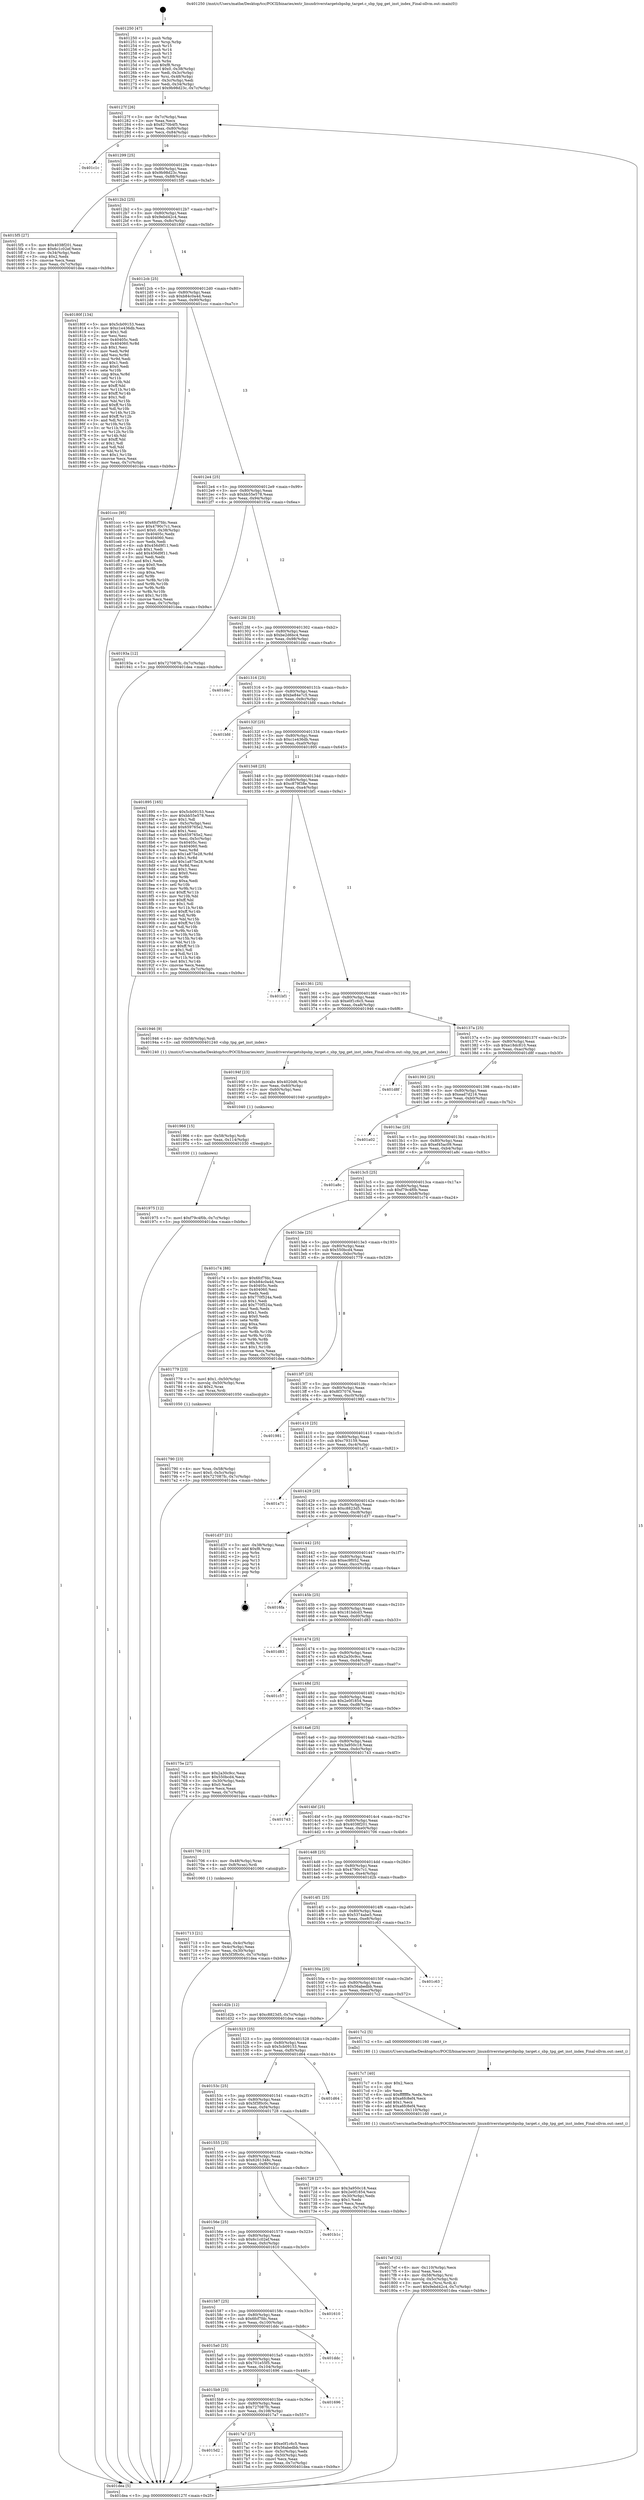 digraph "0x401250" {
  label = "0x401250 (/mnt/c/Users/mathe/Desktop/tcc/POCII/binaries/extr_linuxdriverstargetsbpsbp_target.c_sbp_tpg_get_inst_index_Final-ollvm.out::main(0))"
  labelloc = "t"
  node[shape=record]

  Entry [label="",width=0.3,height=0.3,shape=circle,fillcolor=black,style=filled]
  "0x40127f" [label="{
     0x40127f [26]\l
     | [instrs]\l
     &nbsp;&nbsp;0x40127f \<+3\>: mov -0x7c(%rbp),%eax\l
     &nbsp;&nbsp;0x401282 \<+2\>: mov %eax,%ecx\l
     &nbsp;&nbsp;0x401284 \<+6\>: sub $0x8270b4f5,%ecx\l
     &nbsp;&nbsp;0x40128a \<+3\>: mov %eax,-0x80(%rbp)\l
     &nbsp;&nbsp;0x40128d \<+6\>: mov %ecx,-0x84(%rbp)\l
     &nbsp;&nbsp;0x401293 \<+6\>: je 0000000000401c1c \<main+0x9cc\>\l
  }"]
  "0x401c1c" [label="{
     0x401c1c\l
  }", style=dashed]
  "0x401299" [label="{
     0x401299 [25]\l
     | [instrs]\l
     &nbsp;&nbsp;0x401299 \<+5\>: jmp 000000000040129e \<main+0x4e\>\l
     &nbsp;&nbsp;0x40129e \<+3\>: mov -0x80(%rbp),%eax\l
     &nbsp;&nbsp;0x4012a1 \<+5\>: sub $0x9b98d23c,%eax\l
     &nbsp;&nbsp;0x4012a6 \<+6\>: mov %eax,-0x88(%rbp)\l
     &nbsp;&nbsp;0x4012ac \<+6\>: je 00000000004015f5 \<main+0x3a5\>\l
  }"]
  Exit [label="",width=0.3,height=0.3,shape=circle,fillcolor=black,style=filled,peripheries=2]
  "0x4015f5" [label="{
     0x4015f5 [27]\l
     | [instrs]\l
     &nbsp;&nbsp;0x4015f5 \<+5\>: mov $0x4038f201,%eax\l
     &nbsp;&nbsp;0x4015fa \<+5\>: mov $0x6c1c02ef,%ecx\l
     &nbsp;&nbsp;0x4015ff \<+3\>: mov -0x34(%rbp),%edx\l
     &nbsp;&nbsp;0x401602 \<+3\>: cmp $0x2,%edx\l
     &nbsp;&nbsp;0x401605 \<+3\>: cmovne %ecx,%eax\l
     &nbsp;&nbsp;0x401608 \<+3\>: mov %eax,-0x7c(%rbp)\l
     &nbsp;&nbsp;0x40160b \<+5\>: jmp 0000000000401dea \<main+0xb9a\>\l
  }"]
  "0x4012b2" [label="{
     0x4012b2 [25]\l
     | [instrs]\l
     &nbsp;&nbsp;0x4012b2 \<+5\>: jmp 00000000004012b7 \<main+0x67\>\l
     &nbsp;&nbsp;0x4012b7 \<+3\>: mov -0x80(%rbp),%eax\l
     &nbsp;&nbsp;0x4012ba \<+5\>: sub $0x9ebd42c4,%eax\l
     &nbsp;&nbsp;0x4012bf \<+6\>: mov %eax,-0x8c(%rbp)\l
     &nbsp;&nbsp;0x4012c5 \<+6\>: je 000000000040180f \<main+0x5bf\>\l
  }"]
  "0x401dea" [label="{
     0x401dea [5]\l
     | [instrs]\l
     &nbsp;&nbsp;0x401dea \<+5\>: jmp 000000000040127f \<main+0x2f\>\l
  }"]
  "0x401250" [label="{
     0x401250 [47]\l
     | [instrs]\l
     &nbsp;&nbsp;0x401250 \<+1\>: push %rbp\l
     &nbsp;&nbsp;0x401251 \<+3\>: mov %rsp,%rbp\l
     &nbsp;&nbsp;0x401254 \<+2\>: push %r15\l
     &nbsp;&nbsp;0x401256 \<+2\>: push %r14\l
     &nbsp;&nbsp;0x401258 \<+2\>: push %r13\l
     &nbsp;&nbsp;0x40125a \<+2\>: push %r12\l
     &nbsp;&nbsp;0x40125c \<+1\>: push %rbx\l
     &nbsp;&nbsp;0x40125d \<+7\>: sub $0xf8,%rsp\l
     &nbsp;&nbsp;0x401264 \<+7\>: movl $0x0,-0x38(%rbp)\l
     &nbsp;&nbsp;0x40126b \<+3\>: mov %edi,-0x3c(%rbp)\l
     &nbsp;&nbsp;0x40126e \<+4\>: mov %rsi,-0x48(%rbp)\l
     &nbsp;&nbsp;0x401272 \<+3\>: mov -0x3c(%rbp),%edi\l
     &nbsp;&nbsp;0x401275 \<+3\>: mov %edi,-0x34(%rbp)\l
     &nbsp;&nbsp;0x401278 \<+7\>: movl $0x9b98d23c,-0x7c(%rbp)\l
  }"]
  "0x401975" [label="{
     0x401975 [12]\l
     | [instrs]\l
     &nbsp;&nbsp;0x401975 \<+7\>: movl $0xf79c4f0b,-0x7c(%rbp)\l
     &nbsp;&nbsp;0x40197c \<+5\>: jmp 0000000000401dea \<main+0xb9a\>\l
  }"]
  "0x40180f" [label="{
     0x40180f [134]\l
     | [instrs]\l
     &nbsp;&nbsp;0x40180f \<+5\>: mov $0x5cb09153,%eax\l
     &nbsp;&nbsp;0x401814 \<+5\>: mov $0xc1e436db,%ecx\l
     &nbsp;&nbsp;0x401819 \<+2\>: mov $0x1,%dl\l
     &nbsp;&nbsp;0x40181b \<+2\>: xor %esi,%esi\l
     &nbsp;&nbsp;0x40181d \<+7\>: mov 0x40405c,%edi\l
     &nbsp;&nbsp;0x401824 \<+8\>: mov 0x404060,%r8d\l
     &nbsp;&nbsp;0x40182c \<+3\>: sub $0x1,%esi\l
     &nbsp;&nbsp;0x40182f \<+3\>: mov %edi,%r9d\l
     &nbsp;&nbsp;0x401832 \<+3\>: add %esi,%r9d\l
     &nbsp;&nbsp;0x401835 \<+4\>: imul %r9d,%edi\l
     &nbsp;&nbsp;0x401839 \<+3\>: and $0x1,%edi\l
     &nbsp;&nbsp;0x40183c \<+3\>: cmp $0x0,%edi\l
     &nbsp;&nbsp;0x40183f \<+4\>: sete %r10b\l
     &nbsp;&nbsp;0x401843 \<+4\>: cmp $0xa,%r8d\l
     &nbsp;&nbsp;0x401847 \<+4\>: setl %r11b\l
     &nbsp;&nbsp;0x40184b \<+3\>: mov %r10b,%bl\l
     &nbsp;&nbsp;0x40184e \<+3\>: xor $0xff,%bl\l
     &nbsp;&nbsp;0x401851 \<+3\>: mov %r11b,%r14b\l
     &nbsp;&nbsp;0x401854 \<+4\>: xor $0xff,%r14b\l
     &nbsp;&nbsp;0x401858 \<+3\>: xor $0x1,%dl\l
     &nbsp;&nbsp;0x40185b \<+3\>: mov %bl,%r15b\l
     &nbsp;&nbsp;0x40185e \<+4\>: and $0xff,%r15b\l
     &nbsp;&nbsp;0x401862 \<+3\>: and %dl,%r10b\l
     &nbsp;&nbsp;0x401865 \<+3\>: mov %r14b,%r12b\l
     &nbsp;&nbsp;0x401868 \<+4\>: and $0xff,%r12b\l
     &nbsp;&nbsp;0x40186c \<+3\>: and %dl,%r11b\l
     &nbsp;&nbsp;0x40186f \<+3\>: or %r10b,%r15b\l
     &nbsp;&nbsp;0x401872 \<+3\>: or %r11b,%r12b\l
     &nbsp;&nbsp;0x401875 \<+3\>: xor %r12b,%r15b\l
     &nbsp;&nbsp;0x401878 \<+3\>: or %r14b,%bl\l
     &nbsp;&nbsp;0x40187b \<+3\>: xor $0xff,%bl\l
     &nbsp;&nbsp;0x40187e \<+3\>: or $0x1,%dl\l
     &nbsp;&nbsp;0x401881 \<+2\>: and %dl,%bl\l
     &nbsp;&nbsp;0x401883 \<+3\>: or %bl,%r15b\l
     &nbsp;&nbsp;0x401886 \<+4\>: test $0x1,%r15b\l
     &nbsp;&nbsp;0x40188a \<+3\>: cmovne %ecx,%eax\l
     &nbsp;&nbsp;0x40188d \<+3\>: mov %eax,-0x7c(%rbp)\l
     &nbsp;&nbsp;0x401890 \<+5\>: jmp 0000000000401dea \<main+0xb9a\>\l
  }"]
  "0x4012cb" [label="{
     0x4012cb [25]\l
     | [instrs]\l
     &nbsp;&nbsp;0x4012cb \<+5\>: jmp 00000000004012d0 \<main+0x80\>\l
     &nbsp;&nbsp;0x4012d0 \<+3\>: mov -0x80(%rbp),%eax\l
     &nbsp;&nbsp;0x4012d3 \<+5\>: sub $0xb84c0a4d,%eax\l
     &nbsp;&nbsp;0x4012d8 \<+6\>: mov %eax,-0x90(%rbp)\l
     &nbsp;&nbsp;0x4012de \<+6\>: je 0000000000401ccc \<main+0xa7c\>\l
  }"]
  "0x401966" [label="{
     0x401966 [15]\l
     | [instrs]\l
     &nbsp;&nbsp;0x401966 \<+4\>: mov -0x58(%rbp),%rdi\l
     &nbsp;&nbsp;0x40196a \<+6\>: mov %eax,-0x114(%rbp)\l
     &nbsp;&nbsp;0x401970 \<+5\>: call 0000000000401030 \<free@plt\>\l
     | [calls]\l
     &nbsp;&nbsp;0x401030 \{1\} (unknown)\l
  }"]
  "0x401ccc" [label="{
     0x401ccc [95]\l
     | [instrs]\l
     &nbsp;&nbsp;0x401ccc \<+5\>: mov $0x6fcf7fdc,%eax\l
     &nbsp;&nbsp;0x401cd1 \<+5\>: mov $0x4790c7c1,%ecx\l
     &nbsp;&nbsp;0x401cd6 \<+7\>: movl $0x0,-0x38(%rbp)\l
     &nbsp;&nbsp;0x401cdd \<+7\>: mov 0x40405c,%edx\l
     &nbsp;&nbsp;0x401ce4 \<+7\>: mov 0x404060,%esi\l
     &nbsp;&nbsp;0x401ceb \<+2\>: mov %edx,%edi\l
     &nbsp;&nbsp;0x401ced \<+6\>: sub $0x456d9f11,%edi\l
     &nbsp;&nbsp;0x401cf3 \<+3\>: sub $0x1,%edi\l
     &nbsp;&nbsp;0x401cf6 \<+6\>: add $0x456d9f11,%edi\l
     &nbsp;&nbsp;0x401cfc \<+3\>: imul %edi,%edx\l
     &nbsp;&nbsp;0x401cff \<+3\>: and $0x1,%edx\l
     &nbsp;&nbsp;0x401d02 \<+3\>: cmp $0x0,%edx\l
     &nbsp;&nbsp;0x401d05 \<+4\>: sete %r8b\l
     &nbsp;&nbsp;0x401d09 \<+3\>: cmp $0xa,%esi\l
     &nbsp;&nbsp;0x401d0c \<+4\>: setl %r9b\l
     &nbsp;&nbsp;0x401d10 \<+3\>: mov %r8b,%r10b\l
     &nbsp;&nbsp;0x401d13 \<+3\>: and %r9b,%r10b\l
     &nbsp;&nbsp;0x401d16 \<+3\>: xor %r9b,%r8b\l
     &nbsp;&nbsp;0x401d19 \<+3\>: or %r8b,%r10b\l
     &nbsp;&nbsp;0x401d1c \<+4\>: test $0x1,%r10b\l
     &nbsp;&nbsp;0x401d20 \<+3\>: cmovne %ecx,%eax\l
     &nbsp;&nbsp;0x401d23 \<+3\>: mov %eax,-0x7c(%rbp)\l
     &nbsp;&nbsp;0x401d26 \<+5\>: jmp 0000000000401dea \<main+0xb9a\>\l
  }"]
  "0x4012e4" [label="{
     0x4012e4 [25]\l
     | [instrs]\l
     &nbsp;&nbsp;0x4012e4 \<+5\>: jmp 00000000004012e9 \<main+0x99\>\l
     &nbsp;&nbsp;0x4012e9 \<+3\>: mov -0x80(%rbp),%eax\l
     &nbsp;&nbsp;0x4012ec \<+5\>: sub $0xbb55e578,%eax\l
     &nbsp;&nbsp;0x4012f1 \<+6\>: mov %eax,-0x94(%rbp)\l
     &nbsp;&nbsp;0x4012f7 \<+6\>: je 000000000040193a \<main+0x6ea\>\l
  }"]
  "0x40194f" [label="{
     0x40194f [23]\l
     | [instrs]\l
     &nbsp;&nbsp;0x40194f \<+10\>: movabs $0x4020d6,%rdi\l
     &nbsp;&nbsp;0x401959 \<+3\>: mov %eax,-0x60(%rbp)\l
     &nbsp;&nbsp;0x40195c \<+3\>: mov -0x60(%rbp),%esi\l
     &nbsp;&nbsp;0x40195f \<+2\>: mov $0x0,%al\l
     &nbsp;&nbsp;0x401961 \<+5\>: call 0000000000401040 \<printf@plt\>\l
     | [calls]\l
     &nbsp;&nbsp;0x401040 \{1\} (unknown)\l
  }"]
  "0x40193a" [label="{
     0x40193a [12]\l
     | [instrs]\l
     &nbsp;&nbsp;0x40193a \<+7\>: movl $0x727087fc,-0x7c(%rbp)\l
     &nbsp;&nbsp;0x401941 \<+5\>: jmp 0000000000401dea \<main+0xb9a\>\l
  }"]
  "0x4012fd" [label="{
     0x4012fd [25]\l
     | [instrs]\l
     &nbsp;&nbsp;0x4012fd \<+5\>: jmp 0000000000401302 \<main+0xb2\>\l
     &nbsp;&nbsp;0x401302 \<+3\>: mov -0x80(%rbp),%eax\l
     &nbsp;&nbsp;0x401305 \<+5\>: sub $0xbe2d6bc4,%eax\l
     &nbsp;&nbsp;0x40130a \<+6\>: mov %eax,-0x98(%rbp)\l
     &nbsp;&nbsp;0x401310 \<+6\>: je 0000000000401d4c \<main+0xafc\>\l
  }"]
  "0x4017ef" [label="{
     0x4017ef [32]\l
     | [instrs]\l
     &nbsp;&nbsp;0x4017ef \<+6\>: mov -0x110(%rbp),%ecx\l
     &nbsp;&nbsp;0x4017f5 \<+3\>: imul %eax,%ecx\l
     &nbsp;&nbsp;0x4017f8 \<+4\>: mov -0x58(%rbp),%rsi\l
     &nbsp;&nbsp;0x4017fc \<+4\>: movslq -0x5c(%rbp),%rdi\l
     &nbsp;&nbsp;0x401800 \<+3\>: mov %ecx,(%rsi,%rdi,4)\l
     &nbsp;&nbsp;0x401803 \<+7\>: movl $0x9ebd42c4,-0x7c(%rbp)\l
     &nbsp;&nbsp;0x40180a \<+5\>: jmp 0000000000401dea \<main+0xb9a\>\l
  }"]
  "0x401d4c" [label="{
     0x401d4c\l
  }", style=dashed]
  "0x401316" [label="{
     0x401316 [25]\l
     | [instrs]\l
     &nbsp;&nbsp;0x401316 \<+5\>: jmp 000000000040131b \<main+0xcb\>\l
     &nbsp;&nbsp;0x40131b \<+3\>: mov -0x80(%rbp),%eax\l
     &nbsp;&nbsp;0x40131e \<+5\>: sub $0xbe84e7c5,%eax\l
     &nbsp;&nbsp;0x401323 \<+6\>: mov %eax,-0x9c(%rbp)\l
     &nbsp;&nbsp;0x401329 \<+6\>: je 0000000000401bfd \<main+0x9ad\>\l
  }"]
  "0x4017c7" [label="{
     0x4017c7 [40]\l
     | [instrs]\l
     &nbsp;&nbsp;0x4017c7 \<+5\>: mov $0x2,%ecx\l
     &nbsp;&nbsp;0x4017cc \<+1\>: cltd\l
     &nbsp;&nbsp;0x4017cd \<+2\>: idiv %ecx\l
     &nbsp;&nbsp;0x4017cf \<+6\>: imul $0xfffffffe,%edx,%ecx\l
     &nbsp;&nbsp;0x4017d5 \<+6\>: sub $0xa6fc8ef4,%ecx\l
     &nbsp;&nbsp;0x4017db \<+3\>: add $0x1,%ecx\l
     &nbsp;&nbsp;0x4017de \<+6\>: add $0xa6fc8ef4,%ecx\l
     &nbsp;&nbsp;0x4017e4 \<+6\>: mov %ecx,-0x110(%rbp)\l
     &nbsp;&nbsp;0x4017ea \<+5\>: call 0000000000401160 \<next_i\>\l
     | [calls]\l
     &nbsp;&nbsp;0x401160 \{1\} (/mnt/c/Users/mathe/Desktop/tcc/POCII/binaries/extr_linuxdriverstargetsbpsbp_target.c_sbp_tpg_get_inst_index_Final-ollvm.out::next_i)\l
  }"]
  "0x401bfd" [label="{
     0x401bfd\l
  }", style=dashed]
  "0x40132f" [label="{
     0x40132f [25]\l
     | [instrs]\l
     &nbsp;&nbsp;0x40132f \<+5\>: jmp 0000000000401334 \<main+0xe4\>\l
     &nbsp;&nbsp;0x401334 \<+3\>: mov -0x80(%rbp),%eax\l
     &nbsp;&nbsp;0x401337 \<+5\>: sub $0xc1e436db,%eax\l
     &nbsp;&nbsp;0x40133c \<+6\>: mov %eax,-0xa0(%rbp)\l
     &nbsp;&nbsp;0x401342 \<+6\>: je 0000000000401895 \<main+0x645\>\l
  }"]
  "0x4015d2" [label="{
     0x4015d2\l
  }", style=dashed]
  "0x401895" [label="{
     0x401895 [165]\l
     | [instrs]\l
     &nbsp;&nbsp;0x401895 \<+5\>: mov $0x5cb09153,%eax\l
     &nbsp;&nbsp;0x40189a \<+5\>: mov $0xbb55e578,%ecx\l
     &nbsp;&nbsp;0x40189f \<+2\>: mov $0x1,%dl\l
     &nbsp;&nbsp;0x4018a1 \<+3\>: mov -0x5c(%rbp),%esi\l
     &nbsp;&nbsp;0x4018a4 \<+6\>: add $0x659765e2,%esi\l
     &nbsp;&nbsp;0x4018aa \<+3\>: add $0x1,%esi\l
     &nbsp;&nbsp;0x4018ad \<+6\>: sub $0x659765e2,%esi\l
     &nbsp;&nbsp;0x4018b3 \<+3\>: mov %esi,-0x5c(%rbp)\l
     &nbsp;&nbsp;0x4018b6 \<+7\>: mov 0x40405c,%esi\l
     &nbsp;&nbsp;0x4018bd \<+7\>: mov 0x404060,%edi\l
     &nbsp;&nbsp;0x4018c4 \<+3\>: mov %esi,%r8d\l
     &nbsp;&nbsp;0x4018c7 \<+7\>: sub $0x1a875e28,%r8d\l
     &nbsp;&nbsp;0x4018ce \<+4\>: sub $0x1,%r8d\l
     &nbsp;&nbsp;0x4018d2 \<+7\>: add $0x1a875e28,%r8d\l
     &nbsp;&nbsp;0x4018d9 \<+4\>: imul %r8d,%esi\l
     &nbsp;&nbsp;0x4018dd \<+3\>: and $0x1,%esi\l
     &nbsp;&nbsp;0x4018e0 \<+3\>: cmp $0x0,%esi\l
     &nbsp;&nbsp;0x4018e3 \<+4\>: sete %r9b\l
     &nbsp;&nbsp;0x4018e7 \<+3\>: cmp $0xa,%edi\l
     &nbsp;&nbsp;0x4018ea \<+4\>: setl %r10b\l
     &nbsp;&nbsp;0x4018ee \<+3\>: mov %r9b,%r11b\l
     &nbsp;&nbsp;0x4018f1 \<+4\>: xor $0xff,%r11b\l
     &nbsp;&nbsp;0x4018f5 \<+3\>: mov %r10b,%bl\l
     &nbsp;&nbsp;0x4018f8 \<+3\>: xor $0xff,%bl\l
     &nbsp;&nbsp;0x4018fb \<+3\>: xor $0x1,%dl\l
     &nbsp;&nbsp;0x4018fe \<+3\>: mov %r11b,%r14b\l
     &nbsp;&nbsp;0x401901 \<+4\>: and $0xff,%r14b\l
     &nbsp;&nbsp;0x401905 \<+3\>: and %dl,%r9b\l
     &nbsp;&nbsp;0x401908 \<+3\>: mov %bl,%r15b\l
     &nbsp;&nbsp;0x40190b \<+4\>: and $0xff,%r15b\l
     &nbsp;&nbsp;0x40190f \<+3\>: and %dl,%r10b\l
     &nbsp;&nbsp;0x401912 \<+3\>: or %r9b,%r14b\l
     &nbsp;&nbsp;0x401915 \<+3\>: or %r10b,%r15b\l
     &nbsp;&nbsp;0x401918 \<+3\>: xor %r15b,%r14b\l
     &nbsp;&nbsp;0x40191b \<+3\>: or %bl,%r11b\l
     &nbsp;&nbsp;0x40191e \<+4\>: xor $0xff,%r11b\l
     &nbsp;&nbsp;0x401922 \<+3\>: or $0x1,%dl\l
     &nbsp;&nbsp;0x401925 \<+3\>: and %dl,%r11b\l
     &nbsp;&nbsp;0x401928 \<+3\>: or %r11b,%r14b\l
     &nbsp;&nbsp;0x40192b \<+4\>: test $0x1,%r14b\l
     &nbsp;&nbsp;0x40192f \<+3\>: cmovne %ecx,%eax\l
     &nbsp;&nbsp;0x401932 \<+3\>: mov %eax,-0x7c(%rbp)\l
     &nbsp;&nbsp;0x401935 \<+5\>: jmp 0000000000401dea \<main+0xb9a\>\l
  }"]
  "0x401348" [label="{
     0x401348 [25]\l
     | [instrs]\l
     &nbsp;&nbsp;0x401348 \<+5\>: jmp 000000000040134d \<main+0xfd\>\l
     &nbsp;&nbsp;0x40134d \<+3\>: mov -0x80(%rbp),%eax\l
     &nbsp;&nbsp;0x401350 \<+5\>: sub $0xc879f38e,%eax\l
     &nbsp;&nbsp;0x401355 \<+6\>: mov %eax,-0xa4(%rbp)\l
     &nbsp;&nbsp;0x40135b \<+6\>: je 0000000000401bf1 \<main+0x9a1\>\l
  }"]
  "0x4017a7" [label="{
     0x4017a7 [27]\l
     | [instrs]\l
     &nbsp;&nbsp;0x4017a7 \<+5\>: mov $0xe0f1c6c5,%eax\l
     &nbsp;&nbsp;0x4017ac \<+5\>: mov $0x56abedbb,%ecx\l
     &nbsp;&nbsp;0x4017b1 \<+3\>: mov -0x5c(%rbp),%edx\l
     &nbsp;&nbsp;0x4017b4 \<+3\>: cmp -0x50(%rbp),%edx\l
     &nbsp;&nbsp;0x4017b7 \<+3\>: cmovl %ecx,%eax\l
     &nbsp;&nbsp;0x4017ba \<+3\>: mov %eax,-0x7c(%rbp)\l
     &nbsp;&nbsp;0x4017bd \<+5\>: jmp 0000000000401dea \<main+0xb9a\>\l
  }"]
  "0x401bf1" [label="{
     0x401bf1\l
  }", style=dashed]
  "0x401361" [label="{
     0x401361 [25]\l
     | [instrs]\l
     &nbsp;&nbsp;0x401361 \<+5\>: jmp 0000000000401366 \<main+0x116\>\l
     &nbsp;&nbsp;0x401366 \<+3\>: mov -0x80(%rbp),%eax\l
     &nbsp;&nbsp;0x401369 \<+5\>: sub $0xe0f1c6c5,%eax\l
     &nbsp;&nbsp;0x40136e \<+6\>: mov %eax,-0xa8(%rbp)\l
     &nbsp;&nbsp;0x401374 \<+6\>: je 0000000000401946 \<main+0x6f6\>\l
  }"]
  "0x4015b9" [label="{
     0x4015b9 [25]\l
     | [instrs]\l
     &nbsp;&nbsp;0x4015b9 \<+5\>: jmp 00000000004015be \<main+0x36e\>\l
     &nbsp;&nbsp;0x4015be \<+3\>: mov -0x80(%rbp),%eax\l
     &nbsp;&nbsp;0x4015c1 \<+5\>: sub $0x727087fc,%eax\l
     &nbsp;&nbsp;0x4015c6 \<+6\>: mov %eax,-0x108(%rbp)\l
     &nbsp;&nbsp;0x4015cc \<+6\>: je 00000000004017a7 \<main+0x557\>\l
  }"]
  "0x401946" [label="{
     0x401946 [9]\l
     | [instrs]\l
     &nbsp;&nbsp;0x401946 \<+4\>: mov -0x58(%rbp),%rdi\l
     &nbsp;&nbsp;0x40194a \<+5\>: call 0000000000401240 \<sbp_tpg_get_inst_index\>\l
     | [calls]\l
     &nbsp;&nbsp;0x401240 \{1\} (/mnt/c/Users/mathe/Desktop/tcc/POCII/binaries/extr_linuxdriverstargetsbpsbp_target.c_sbp_tpg_get_inst_index_Final-ollvm.out::sbp_tpg_get_inst_index)\l
  }"]
  "0x40137a" [label="{
     0x40137a [25]\l
     | [instrs]\l
     &nbsp;&nbsp;0x40137a \<+5\>: jmp 000000000040137f \<main+0x12f\>\l
     &nbsp;&nbsp;0x40137f \<+3\>: mov -0x80(%rbp),%eax\l
     &nbsp;&nbsp;0x401382 \<+5\>: sub $0xe18dc810,%eax\l
     &nbsp;&nbsp;0x401387 \<+6\>: mov %eax,-0xac(%rbp)\l
     &nbsp;&nbsp;0x40138d \<+6\>: je 0000000000401d8f \<main+0xb3f\>\l
  }"]
  "0x401696" [label="{
     0x401696\l
  }", style=dashed]
  "0x401d8f" [label="{
     0x401d8f\l
  }", style=dashed]
  "0x401393" [label="{
     0x401393 [25]\l
     | [instrs]\l
     &nbsp;&nbsp;0x401393 \<+5\>: jmp 0000000000401398 \<main+0x148\>\l
     &nbsp;&nbsp;0x401398 \<+3\>: mov -0x80(%rbp),%eax\l
     &nbsp;&nbsp;0x40139b \<+5\>: sub $0xead7d216,%eax\l
     &nbsp;&nbsp;0x4013a0 \<+6\>: mov %eax,-0xb0(%rbp)\l
     &nbsp;&nbsp;0x4013a6 \<+6\>: je 0000000000401a02 \<main+0x7b2\>\l
  }"]
  "0x4015a0" [label="{
     0x4015a0 [25]\l
     | [instrs]\l
     &nbsp;&nbsp;0x4015a0 \<+5\>: jmp 00000000004015a5 \<main+0x355\>\l
     &nbsp;&nbsp;0x4015a5 \<+3\>: mov -0x80(%rbp),%eax\l
     &nbsp;&nbsp;0x4015a8 \<+5\>: sub $0x701e55f5,%eax\l
     &nbsp;&nbsp;0x4015ad \<+6\>: mov %eax,-0x104(%rbp)\l
     &nbsp;&nbsp;0x4015b3 \<+6\>: je 0000000000401696 \<main+0x446\>\l
  }"]
  "0x401a02" [label="{
     0x401a02\l
  }", style=dashed]
  "0x4013ac" [label="{
     0x4013ac [25]\l
     | [instrs]\l
     &nbsp;&nbsp;0x4013ac \<+5\>: jmp 00000000004013b1 \<main+0x161\>\l
     &nbsp;&nbsp;0x4013b1 \<+3\>: mov -0x80(%rbp),%eax\l
     &nbsp;&nbsp;0x4013b4 \<+5\>: sub $0xef45ac09,%eax\l
     &nbsp;&nbsp;0x4013b9 \<+6\>: mov %eax,-0xb4(%rbp)\l
     &nbsp;&nbsp;0x4013bf \<+6\>: je 0000000000401a8c \<main+0x83c\>\l
  }"]
  "0x401ddc" [label="{
     0x401ddc\l
  }", style=dashed]
  "0x401a8c" [label="{
     0x401a8c\l
  }", style=dashed]
  "0x4013c5" [label="{
     0x4013c5 [25]\l
     | [instrs]\l
     &nbsp;&nbsp;0x4013c5 \<+5\>: jmp 00000000004013ca \<main+0x17a\>\l
     &nbsp;&nbsp;0x4013ca \<+3\>: mov -0x80(%rbp),%eax\l
     &nbsp;&nbsp;0x4013cd \<+5\>: sub $0xf79c4f0b,%eax\l
     &nbsp;&nbsp;0x4013d2 \<+6\>: mov %eax,-0xb8(%rbp)\l
     &nbsp;&nbsp;0x4013d8 \<+6\>: je 0000000000401c74 \<main+0xa24\>\l
  }"]
  "0x401587" [label="{
     0x401587 [25]\l
     | [instrs]\l
     &nbsp;&nbsp;0x401587 \<+5\>: jmp 000000000040158c \<main+0x33c\>\l
     &nbsp;&nbsp;0x40158c \<+3\>: mov -0x80(%rbp),%eax\l
     &nbsp;&nbsp;0x40158f \<+5\>: sub $0x6fcf7fdc,%eax\l
     &nbsp;&nbsp;0x401594 \<+6\>: mov %eax,-0x100(%rbp)\l
     &nbsp;&nbsp;0x40159a \<+6\>: je 0000000000401ddc \<main+0xb8c\>\l
  }"]
  "0x401c74" [label="{
     0x401c74 [88]\l
     | [instrs]\l
     &nbsp;&nbsp;0x401c74 \<+5\>: mov $0x6fcf7fdc,%eax\l
     &nbsp;&nbsp;0x401c79 \<+5\>: mov $0xb84c0a4d,%ecx\l
     &nbsp;&nbsp;0x401c7e \<+7\>: mov 0x40405c,%edx\l
     &nbsp;&nbsp;0x401c85 \<+7\>: mov 0x404060,%esi\l
     &nbsp;&nbsp;0x401c8c \<+2\>: mov %edx,%edi\l
     &nbsp;&nbsp;0x401c8e \<+6\>: sub $0x770f524a,%edi\l
     &nbsp;&nbsp;0x401c94 \<+3\>: sub $0x1,%edi\l
     &nbsp;&nbsp;0x401c97 \<+6\>: add $0x770f524a,%edi\l
     &nbsp;&nbsp;0x401c9d \<+3\>: imul %edi,%edx\l
     &nbsp;&nbsp;0x401ca0 \<+3\>: and $0x1,%edx\l
     &nbsp;&nbsp;0x401ca3 \<+3\>: cmp $0x0,%edx\l
     &nbsp;&nbsp;0x401ca6 \<+4\>: sete %r8b\l
     &nbsp;&nbsp;0x401caa \<+3\>: cmp $0xa,%esi\l
     &nbsp;&nbsp;0x401cad \<+4\>: setl %r9b\l
     &nbsp;&nbsp;0x401cb1 \<+3\>: mov %r8b,%r10b\l
     &nbsp;&nbsp;0x401cb4 \<+3\>: and %r9b,%r10b\l
     &nbsp;&nbsp;0x401cb7 \<+3\>: xor %r9b,%r8b\l
     &nbsp;&nbsp;0x401cba \<+3\>: or %r8b,%r10b\l
     &nbsp;&nbsp;0x401cbd \<+4\>: test $0x1,%r10b\l
     &nbsp;&nbsp;0x401cc1 \<+3\>: cmovne %ecx,%eax\l
     &nbsp;&nbsp;0x401cc4 \<+3\>: mov %eax,-0x7c(%rbp)\l
     &nbsp;&nbsp;0x401cc7 \<+5\>: jmp 0000000000401dea \<main+0xb9a\>\l
  }"]
  "0x4013de" [label="{
     0x4013de [25]\l
     | [instrs]\l
     &nbsp;&nbsp;0x4013de \<+5\>: jmp 00000000004013e3 \<main+0x193\>\l
     &nbsp;&nbsp;0x4013e3 \<+3\>: mov -0x80(%rbp),%eax\l
     &nbsp;&nbsp;0x4013e6 \<+5\>: sub $0x550bcd4,%eax\l
     &nbsp;&nbsp;0x4013eb \<+6\>: mov %eax,-0xbc(%rbp)\l
     &nbsp;&nbsp;0x4013f1 \<+6\>: je 0000000000401779 \<main+0x529\>\l
  }"]
  "0x401610" [label="{
     0x401610\l
  }", style=dashed]
  "0x401779" [label="{
     0x401779 [23]\l
     | [instrs]\l
     &nbsp;&nbsp;0x401779 \<+7\>: movl $0x1,-0x50(%rbp)\l
     &nbsp;&nbsp;0x401780 \<+4\>: movslq -0x50(%rbp),%rax\l
     &nbsp;&nbsp;0x401784 \<+4\>: shl $0x2,%rax\l
     &nbsp;&nbsp;0x401788 \<+3\>: mov %rax,%rdi\l
     &nbsp;&nbsp;0x40178b \<+5\>: call 0000000000401050 \<malloc@plt\>\l
     | [calls]\l
     &nbsp;&nbsp;0x401050 \{1\} (unknown)\l
  }"]
  "0x4013f7" [label="{
     0x4013f7 [25]\l
     | [instrs]\l
     &nbsp;&nbsp;0x4013f7 \<+5\>: jmp 00000000004013fc \<main+0x1ac\>\l
     &nbsp;&nbsp;0x4013fc \<+3\>: mov -0x80(%rbp),%eax\l
     &nbsp;&nbsp;0x4013ff \<+5\>: sub $0x8f37076,%eax\l
     &nbsp;&nbsp;0x401404 \<+6\>: mov %eax,-0xc0(%rbp)\l
     &nbsp;&nbsp;0x40140a \<+6\>: je 0000000000401981 \<main+0x731\>\l
  }"]
  "0x40156e" [label="{
     0x40156e [25]\l
     | [instrs]\l
     &nbsp;&nbsp;0x40156e \<+5\>: jmp 0000000000401573 \<main+0x323\>\l
     &nbsp;&nbsp;0x401573 \<+3\>: mov -0x80(%rbp),%eax\l
     &nbsp;&nbsp;0x401576 \<+5\>: sub $0x6c1c02ef,%eax\l
     &nbsp;&nbsp;0x40157b \<+6\>: mov %eax,-0xfc(%rbp)\l
     &nbsp;&nbsp;0x401581 \<+6\>: je 0000000000401610 \<main+0x3c0\>\l
  }"]
  "0x401981" [label="{
     0x401981\l
  }", style=dashed]
  "0x401410" [label="{
     0x401410 [25]\l
     | [instrs]\l
     &nbsp;&nbsp;0x401410 \<+5\>: jmp 0000000000401415 \<main+0x1c5\>\l
     &nbsp;&nbsp;0x401415 \<+3\>: mov -0x80(%rbp),%eax\l
     &nbsp;&nbsp;0x401418 \<+5\>: sub $0xc793159,%eax\l
     &nbsp;&nbsp;0x40141d \<+6\>: mov %eax,-0xc4(%rbp)\l
     &nbsp;&nbsp;0x401423 \<+6\>: je 0000000000401a71 \<main+0x821\>\l
  }"]
  "0x401b1c" [label="{
     0x401b1c\l
  }", style=dashed]
  "0x401a71" [label="{
     0x401a71\l
  }", style=dashed]
  "0x401429" [label="{
     0x401429 [25]\l
     | [instrs]\l
     &nbsp;&nbsp;0x401429 \<+5\>: jmp 000000000040142e \<main+0x1de\>\l
     &nbsp;&nbsp;0x40142e \<+3\>: mov -0x80(%rbp),%eax\l
     &nbsp;&nbsp;0x401431 \<+5\>: sub $0xc8823d5,%eax\l
     &nbsp;&nbsp;0x401436 \<+6\>: mov %eax,-0xc8(%rbp)\l
     &nbsp;&nbsp;0x40143c \<+6\>: je 0000000000401d37 \<main+0xae7\>\l
  }"]
  "0x401790" [label="{
     0x401790 [23]\l
     | [instrs]\l
     &nbsp;&nbsp;0x401790 \<+4\>: mov %rax,-0x58(%rbp)\l
     &nbsp;&nbsp;0x401794 \<+7\>: movl $0x0,-0x5c(%rbp)\l
     &nbsp;&nbsp;0x40179b \<+7\>: movl $0x727087fc,-0x7c(%rbp)\l
     &nbsp;&nbsp;0x4017a2 \<+5\>: jmp 0000000000401dea \<main+0xb9a\>\l
  }"]
  "0x401d37" [label="{
     0x401d37 [21]\l
     | [instrs]\l
     &nbsp;&nbsp;0x401d37 \<+3\>: mov -0x38(%rbp),%eax\l
     &nbsp;&nbsp;0x401d3a \<+7\>: add $0xf8,%rsp\l
     &nbsp;&nbsp;0x401d41 \<+1\>: pop %rbx\l
     &nbsp;&nbsp;0x401d42 \<+2\>: pop %r12\l
     &nbsp;&nbsp;0x401d44 \<+2\>: pop %r13\l
     &nbsp;&nbsp;0x401d46 \<+2\>: pop %r14\l
     &nbsp;&nbsp;0x401d48 \<+2\>: pop %r15\l
     &nbsp;&nbsp;0x401d4a \<+1\>: pop %rbp\l
     &nbsp;&nbsp;0x401d4b \<+1\>: ret\l
  }"]
  "0x401442" [label="{
     0x401442 [25]\l
     | [instrs]\l
     &nbsp;&nbsp;0x401442 \<+5\>: jmp 0000000000401447 \<main+0x1f7\>\l
     &nbsp;&nbsp;0x401447 \<+3\>: mov -0x80(%rbp),%eax\l
     &nbsp;&nbsp;0x40144a \<+5\>: sub $0xec9f052,%eax\l
     &nbsp;&nbsp;0x40144f \<+6\>: mov %eax,-0xcc(%rbp)\l
     &nbsp;&nbsp;0x401455 \<+6\>: je 00000000004016fa \<main+0x4aa\>\l
  }"]
  "0x401555" [label="{
     0x401555 [25]\l
     | [instrs]\l
     &nbsp;&nbsp;0x401555 \<+5\>: jmp 000000000040155a \<main+0x30a\>\l
     &nbsp;&nbsp;0x40155a \<+3\>: mov -0x80(%rbp),%eax\l
     &nbsp;&nbsp;0x40155d \<+5\>: sub $0x6261348c,%eax\l
     &nbsp;&nbsp;0x401562 \<+6\>: mov %eax,-0xf8(%rbp)\l
     &nbsp;&nbsp;0x401568 \<+6\>: je 0000000000401b1c \<main+0x8cc\>\l
  }"]
  "0x4016fa" [label="{
     0x4016fa\l
  }", style=dashed]
  "0x40145b" [label="{
     0x40145b [25]\l
     | [instrs]\l
     &nbsp;&nbsp;0x40145b \<+5\>: jmp 0000000000401460 \<main+0x210\>\l
     &nbsp;&nbsp;0x401460 \<+3\>: mov -0x80(%rbp),%eax\l
     &nbsp;&nbsp;0x401463 \<+5\>: sub $0x181bdcd3,%eax\l
     &nbsp;&nbsp;0x401468 \<+6\>: mov %eax,-0xd0(%rbp)\l
     &nbsp;&nbsp;0x40146e \<+6\>: je 0000000000401d83 \<main+0xb33\>\l
  }"]
  "0x401728" [label="{
     0x401728 [27]\l
     | [instrs]\l
     &nbsp;&nbsp;0x401728 \<+5\>: mov $0x3a950c18,%eax\l
     &nbsp;&nbsp;0x40172d \<+5\>: mov $0x2e0f1854,%ecx\l
     &nbsp;&nbsp;0x401732 \<+3\>: mov -0x30(%rbp),%edx\l
     &nbsp;&nbsp;0x401735 \<+3\>: cmp $0x1,%edx\l
     &nbsp;&nbsp;0x401738 \<+3\>: cmovl %ecx,%eax\l
     &nbsp;&nbsp;0x40173b \<+3\>: mov %eax,-0x7c(%rbp)\l
     &nbsp;&nbsp;0x40173e \<+5\>: jmp 0000000000401dea \<main+0xb9a\>\l
  }"]
  "0x401d83" [label="{
     0x401d83\l
  }", style=dashed]
  "0x401474" [label="{
     0x401474 [25]\l
     | [instrs]\l
     &nbsp;&nbsp;0x401474 \<+5\>: jmp 0000000000401479 \<main+0x229\>\l
     &nbsp;&nbsp;0x401479 \<+3\>: mov -0x80(%rbp),%eax\l
     &nbsp;&nbsp;0x40147c \<+5\>: sub $0x2a30c9cc,%eax\l
     &nbsp;&nbsp;0x401481 \<+6\>: mov %eax,-0xd4(%rbp)\l
     &nbsp;&nbsp;0x401487 \<+6\>: je 0000000000401c57 \<main+0xa07\>\l
  }"]
  "0x40153c" [label="{
     0x40153c [25]\l
     | [instrs]\l
     &nbsp;&nbsp;0x40153c \<+5\>: jmp 0000000000401541 \<main+0x2f1\>\l
     &nbsp;&nbsp;0x401541 \<+3\>: mov -0x80(%rbp),%eax\l
     &nbsp;&nbsp;0x401544 \<+5\>: sub $0x5f3f0c0c,%eax\l
     &nbsp;&nbsp;0x401549 \<+6\>: mov %eax,-0xf4(%rbp)\l
     &nbsp;&nbsp;0x40154f \<+6\>: je 0000000000401728 \<main+0x4d8\>\l
  }"]
  "0x401c57" [label="{
     0x401c57\l
  }", style=dashed]
  "0x40148d" [label="{
     0x40148d [25]\l
     | [instrs]\l
     &nbsp;&nbsp;0x40148d \<+5\>: jmp 0000000000401492 \<main+0x242\>\l
     &nbsp;&nbsp;0x401492 \<+3\>: mov -0x80(%rbp),%eax\l
     &nbsp;&nbsp;0x401495 \<+5\>: sub $0x2e0f1854,%eax\l
     &nbsp;&nbsp;0x40149a \<+6\>: mov %eax,-0xd8(%rbp)\l
     &nbsp;&nbsp;0x4014a0 \<+6\>: je 000000000040175e \<main+0x50e\>\l
  }"]
  "0x401d64" [label="{
     0x401d64\l
  }", style=dashed]
  "0x40175e" [label="{
     0x40175e [27]\l
     | [instrs]\l
     &nbsp;&nbsp;0x40175e \<+5\>: mov $0x2a30c9cc,%eax\l
     &nbsp;&nbsp;0x401763 \<+5\>: mov $0x550bcd4,%ecx\l
     &nbsp;&nbsp;0x401768 \<+3\>: mov -0x30(%rbp),%edx\l
     &nbsp;&nbsp;0x40176b \<+3\>: cmp $0x0,%edx\l
     &nbsp;&nbsp;0x40176e \<+3\>: cmove %ecx,%eax\l
     &nbsp;&nbsp;0x401771 \<+3\>: mov %eax,-0x7c(%rbp)\l
     &nbsp;&nbsp;0x401774 \<+5\>: jmp 0000000000401dea \<main+0xb9a\>\l
  }"]
  "0x4014a6" [label="{
     0x4014a6 [25]\l
     | [instrs]\l
     &nbsp;&nbsp;0x4014a6 \<+5\>: jmp 00000000004014ab \<main+0x25b\>\l
     &nbsp;&nbsp;0x4014ab \<+3\>: mov -0x80(%rbp),%eax\l
     &nbsp;&nbsp;0x4014ae \<+5\>: sub $0x3a950c18,%eax\l
     &nbsp;&nbsp;0x4014b3 \<+6\>: mov %eax,-0xdc(%rbp)\l
     &nbsp;&nbsp;0x4014b9 \<+6\>: je 0000000000401743 \<main+0x4f3\>\l
  }"]
  "0x401523" [label="{
     0x401523 [25]\l
     | [instrs]\l
     &nbsp;&nbsp;0x401523 \<+5\>: jmp 0000000000401528 \<main+0x2d8\>\l
     &nbsp;&nbsp;0x401528 \<+3\>: mov -0x80(%rbp),%eax\l
     &nbsp;&nbsp;0x40152b \<+5\>: sub $0x5cb09153,%eax\l
     &nbsp;&nbsp;0x401530 \<+6\>: mov %eax,-0xf0(%rbp)\l
     &nbsp;&nbsp;0x401536 \<+6\>: je 0000000000401d64 \<main+0xb14\>\l
  }"]
  "0x401743" [label="{
     0x401743\l
  }", style=dashed]
  "0x4014bf" [label="{
     0x4014bf [25]\l
     | [instrs]\l
     &nbsp;&nbsp;0x4014bf \<+5\>: jmp 00000000004014c4 \<main+0x274\>\l
     &nbsp;&nbsp;0x4014c4 \<+3\>: mov -0x80(%rbp),%eax\l
     &nbsp;&nbsp;0x4014c7 \<+5\>: sub $0x4038f201,%eax\l
     &nbsp;&nbsp;0x4014cc \<+6\>: mov %eax,-0xe0(%rbp)\l
     &nbsp;&nbsp;0x4014d2 \<+6\>: je 0000000000401706 \<main+0x4b6\>\l
  }"]
  "0x4017c2" [label="{
     0x4017c2 [5]\l
     | [instrs]\l
     &nbsp;&nbsp;0x4017c2 \<+5\>: call 0000000000401160 \<next_i\>\l
     | [calls]\l
     &nbsp;&nbsp;0x401160 \{1\} (/mnt/c/Users/mathe/Desktop/tcc/POCII/binaries/extr_linuxdriverstargetsbpsbp_target.c_sbp_tpg_get_inst_index_Final-ollvm.out::next_i)\l
  }"]
  "0x401706" [label="{
     0x401706 [13]\l
     | [instrs]\l
     &nbsp;&nbsp;0x401706 \<+4\>: mov -0x48(%rbp),%rax\l
     &nbsp;&nbsp;0x40170a \<+4\>: mov 0x8(%rax),%rdi\l
     &nbsp;&nbsp;0x40170e \<+5\>: call 0000000000401060 \<atoi@plt\>\l
     | [calls]\l
     &nbsp;&nbsp;0x401060 \{1\} (unknown)\l
  }"]
  "0x4014d8" [label="{
     0x4014d8 [25]\l
     | [instrs]\l
     &nbsp;&nbsp;0x4014d8 \<+5\>: jmp 00000000004014dd \<main+0x28d\>\l
     &nbsp;&nbsp;0x4014dd \<+3\>: mov -0x80(%rbp),%eax\l
     &nbsp;&nbsp;0x4014e0 \<+5\>: sub $0x4790c7c1,%eax\l
     &nbsp;&nbsp;0x4014e5 \<+6\>: mov %eax,-0xe4(%rbp)\l
     &nbsp;&nbsp;0x4014eb \<+6\>: je 0000000000401d2b \<main+0xadb\>\l
  }"]
  "0x401713" [label="{
     0x401713 [21]\l
     | [instrs]\l
     &nbsp;&nbsp;0x401713 \<+3\>: mov %eax,-0x4c(%rbp)\l
     &nbsp;&nbsp;0x401716 \<+3\>: mov -0x4c(%rbp),%eax\l
     &nbsp;&nbsp;0x401719 \<+3\>: mov %eax,-0x30(%rbp)\l
     &nbsp;&nbsp;0x40171c \<+7\>: movl $0x5f3f0c0c,-0x7c(%rbp)\l
     &nbsp;&nbsp;0x401723 \<+5\>: jmp 0000000000401dea \<main+0xb9a\>\l
  }"]
  "0x40150a" [label="{
     0x40150a [25]\l
     | [instrs]\l
     &nbsp;&nbsp;0x40150a \<+5\>: jmp 000000000040150f \<main+0x2bf\>\l
     &nbsp;&nbsp;0x40150f \<+3\>: mov -0x80(%rbp),%eax\l
     &nbsp;&nbsp;0x401512 \<+5\>: sub $0x56abedbb,%eax\l
     &nbsp;&nbsp;0x401517 \<+6\>: mov %eax,-0xec(%rbp)\l
     &nbsp;&nbsp;0x40151d \<+6\>: je 00000000004017c2 \<main+0x572\>\l
  }"]
  "0x401d2b" [label="{
     0x401d2b [12]\l
     | [instrs]\l
     &nbsp;&nbsp;0x401d2b \<+7\>: movl $0xc8823d5,-0x7c(%rbp)\l
     &nbsp;&nbsp;0x401d32 \<+5\>: jmp 0000000000401dea \<main+0xb9a\>\l
  }"]
  "0x4014f1" [label="{
     0x4014f1 [25]\l
     | [instrs]\l
     &nbsp;&nbsp;0x4014f1 \<+5\>: jmp 00000000004014f6 \<main+0x2a6\>\l
     &nbsp;&nbsp;0x4014f6 \<+3\>: mov -0x80(%rbp),%eax\l
     &nbsp;&nbsp;0x4014f9 \<+5\>: sub $0x5374abe5,%eax\l
     &nbsp;&nbsp;0x4014fe \<+6\>: mov %eax,-0xe8(%rbp)\l
     &nbsp;&nbsp;0x401504 \<+6\>: je 0000000000401c63 \<main+0xa13\>\l
  }"]
  "0x401c63" [label="{
     0x401c63\l
  }", style=dashed]
  Entry -> "0x401250" [label=" 1"]
  "0x40127f" -> "0x401c1c" [label=" 0"]
  "0x40127f" -> "0x401299" [label=" 16"]
  "0x401d37" -> Exit [label=" 1"]
  "0x401299" -> "0x4015f5" [label=" 1"]
  "0x401299" -> "0x4012b2" [label=" 15"]
  "0x4015f5" -> "0x401dea" [label=" 1"]
  "0x401250" -> "0x40127f" [label=" 1"]
  "0x401dea" -> "0x40127f" [label=" 15"]
  "0x401d2b" -> "0x401dea" [label=" 1"]
  "0x4012b2" -> "0x40180f" [label=" 1"]
  "0x4012b2" -> "0x4012cb" [label=" 14"]
  "0x401ccc" -> "0x401dea" [label=" 1"]
  "0x4012cb" -> "0x401ccc" [label=" 1"]
  "0x4012cb" -> "0x4012e4" [label=" 13"]
  "0x401c74" -> "0x401dea" [label=" 1"]
  "0x4012e4" -> "0x40193a" [label=" 1"]
  "0x4012e4" -> "0x4012fd" [label=" 12"]
  "0x401975" -> "0x401dea" [label=" 1"]
  "0x4012fd" -> "0x401d4c" [label=" 0"]
  "0x4012fd" -> "0x401316" [label=" 12"]
  "0x401966" -> "0x401975" [label=" 1"]
  "0x401316" -> "0x401bfd" [label=" 0"]
  "0x401316" -> "0x40132f" [label=" 12"]
  "0x40194f" -> "0x401966" [label=" 1"]
  "0x40132f" -> "0x401895" [label=" 1"]
  "0x40132f" -> "0x401348" [label=" 11"]
  "0x401946" -> "0x40194f" [label=" 1"]
  "0x401348" -> "0x401bf1" [label=" 0"]
  "0x401348" -> "0x401361" [label=" 11"]
  "0x40193a" -> "0x401dea" [label=" 1"]
  "0x401361" -> "0x401946" [label=" 1"]
  "0x401361" -> "0x40137a" [label=" 10"]
  "0x40180f" -> "0x401dea" [label=" 1"]
  "0x40137a" -> "0x401d8f" [label=" 0"]
  "0x40137a" -> "0x401393" [label=" 10"]
  "0x4017ef" -> "0x401dea" [label=" 1"]
  "0x401393" -> "0x401a02" [label=" 0"]
  "0x401393" -> "0x4013ac" [label=" 10"]
  "0x4017c2" -> "0x4017c7" [label=" 1"]
  "0x4013ac" -> "0x401a8c" [label=" 0"]
  "0x4013ac" -> "0x4013c5" [label=" 10"]
  "0x4017a7" -> "0x401dea" [label=" 2"]
  "0x4013c5" -> "0x401c74" [label=" 1"]
  "0x4013c5" -> "0x4013de" [label=" 9"]
  "0x4015b9" -> "0x4017a7" [label=" 2"]
  "0x4013de" -> "0x401779" [label=" 1"]
  "0x4013de" -> "0x4013f7" [label=" 8"]
  "0x401895" -> "0x401dea" [label=" 1"]
  "0x4013f7" -> "0x401981" [label=" 0"]
  "0x4013f7" -> "0x401410" [label=" 8"]
  "0x4015a0" -> "0x401696" [label=" 0"]
  "0x401410" -> "0x401a71" [label=" 0"]
  "0x401410" -> "0x401429" [label=" 8"]
  "0x4017c7" -> "0x4017ef" [label=" 1"]
  "0x401429" -> "0x401d37" [label=" 1"]
  "0x401429" -> "0x401442" [label=" 7"]
  "0x401587" -> "0x401ddc" [label=" 0"]
  "0x401442" -> "0x4016fa" [label=" 0"]
  "0x401442" -> "0x40145b" [label=" 7"]
  "0x4015b9" -> "0x4015d2" [label=" 0"]
  "0x40145b" -> "0x401d83" [label=" 0"]
  "0x40145b" -> "0x401474" [label=" 7"]
  "0x40156e" -> "0x401587" [label=" 2"]
  "0x401474" -> "0x401c57" [label=" 0"]
  "0x401474" -> "0x40148d" [label=" 7"]
  "0x4015a0" -> "0x4015b9" [label=" 2"]
  "0x40148d" -> "0x40175e" [label=" 1"]
  "0x40148d" -> "0x4014a6" [label=" 6"]
  "0x401555" -> "0x40156e" [label=" 2"]
  "0x4014a6" -> "0x401743" [label=" 0"]
  "0x4014a6" -> "0x4014bf" [label=" 6"]
  "0x401587" -> "0x4015a0" [label=" 2"]
  "0x4014bf" -> "0x401706" [label=" 1"]
  "0x4014bf" -> "0x4014d8" [label=" 5"]
  "0x401706" -> "0x401713" [label=" 1"]
  "0x401713" -> "0x401dea" [label=" 1"]
  "0x401790" -> "0x401dea" [label=" 1"]
  "0x4014d8" -> "0x401d2b" [label=" 1"]
  "0x4014d8" -> "0x4014f1" [label=" 4"]
  "0x40175e" -> "0x401dea" [label=" 1"]
  "0x4014f1" -> "0x401c63" [label=" 0"]
  "0x4014f1" -> "0x40150a" [label=" 4"]
  "0x401779" -> "0x401790" [label=" 1"]
  "0x40150a" -> "0x4017c2" [label=" 1"]
  "0x40150a" -> "0x401523" [label=" 3"]
  "0x401555" -> "0x401b1c" [label=" 0"]
  "0x401523" -> "0x401d64" [label=" 0"]
  "0x401523" -> "0x40153c" [label=" 3"]
  "0x40156e" -> "0x401610" [label=" 0"]
  "0x40153c" -> "0x401728" [label=" 1"]
  "0x40153c" -> "0x401555" [label=" 2"]
  "0x401728" -> "0x401dea" [label=" 1"]
}
